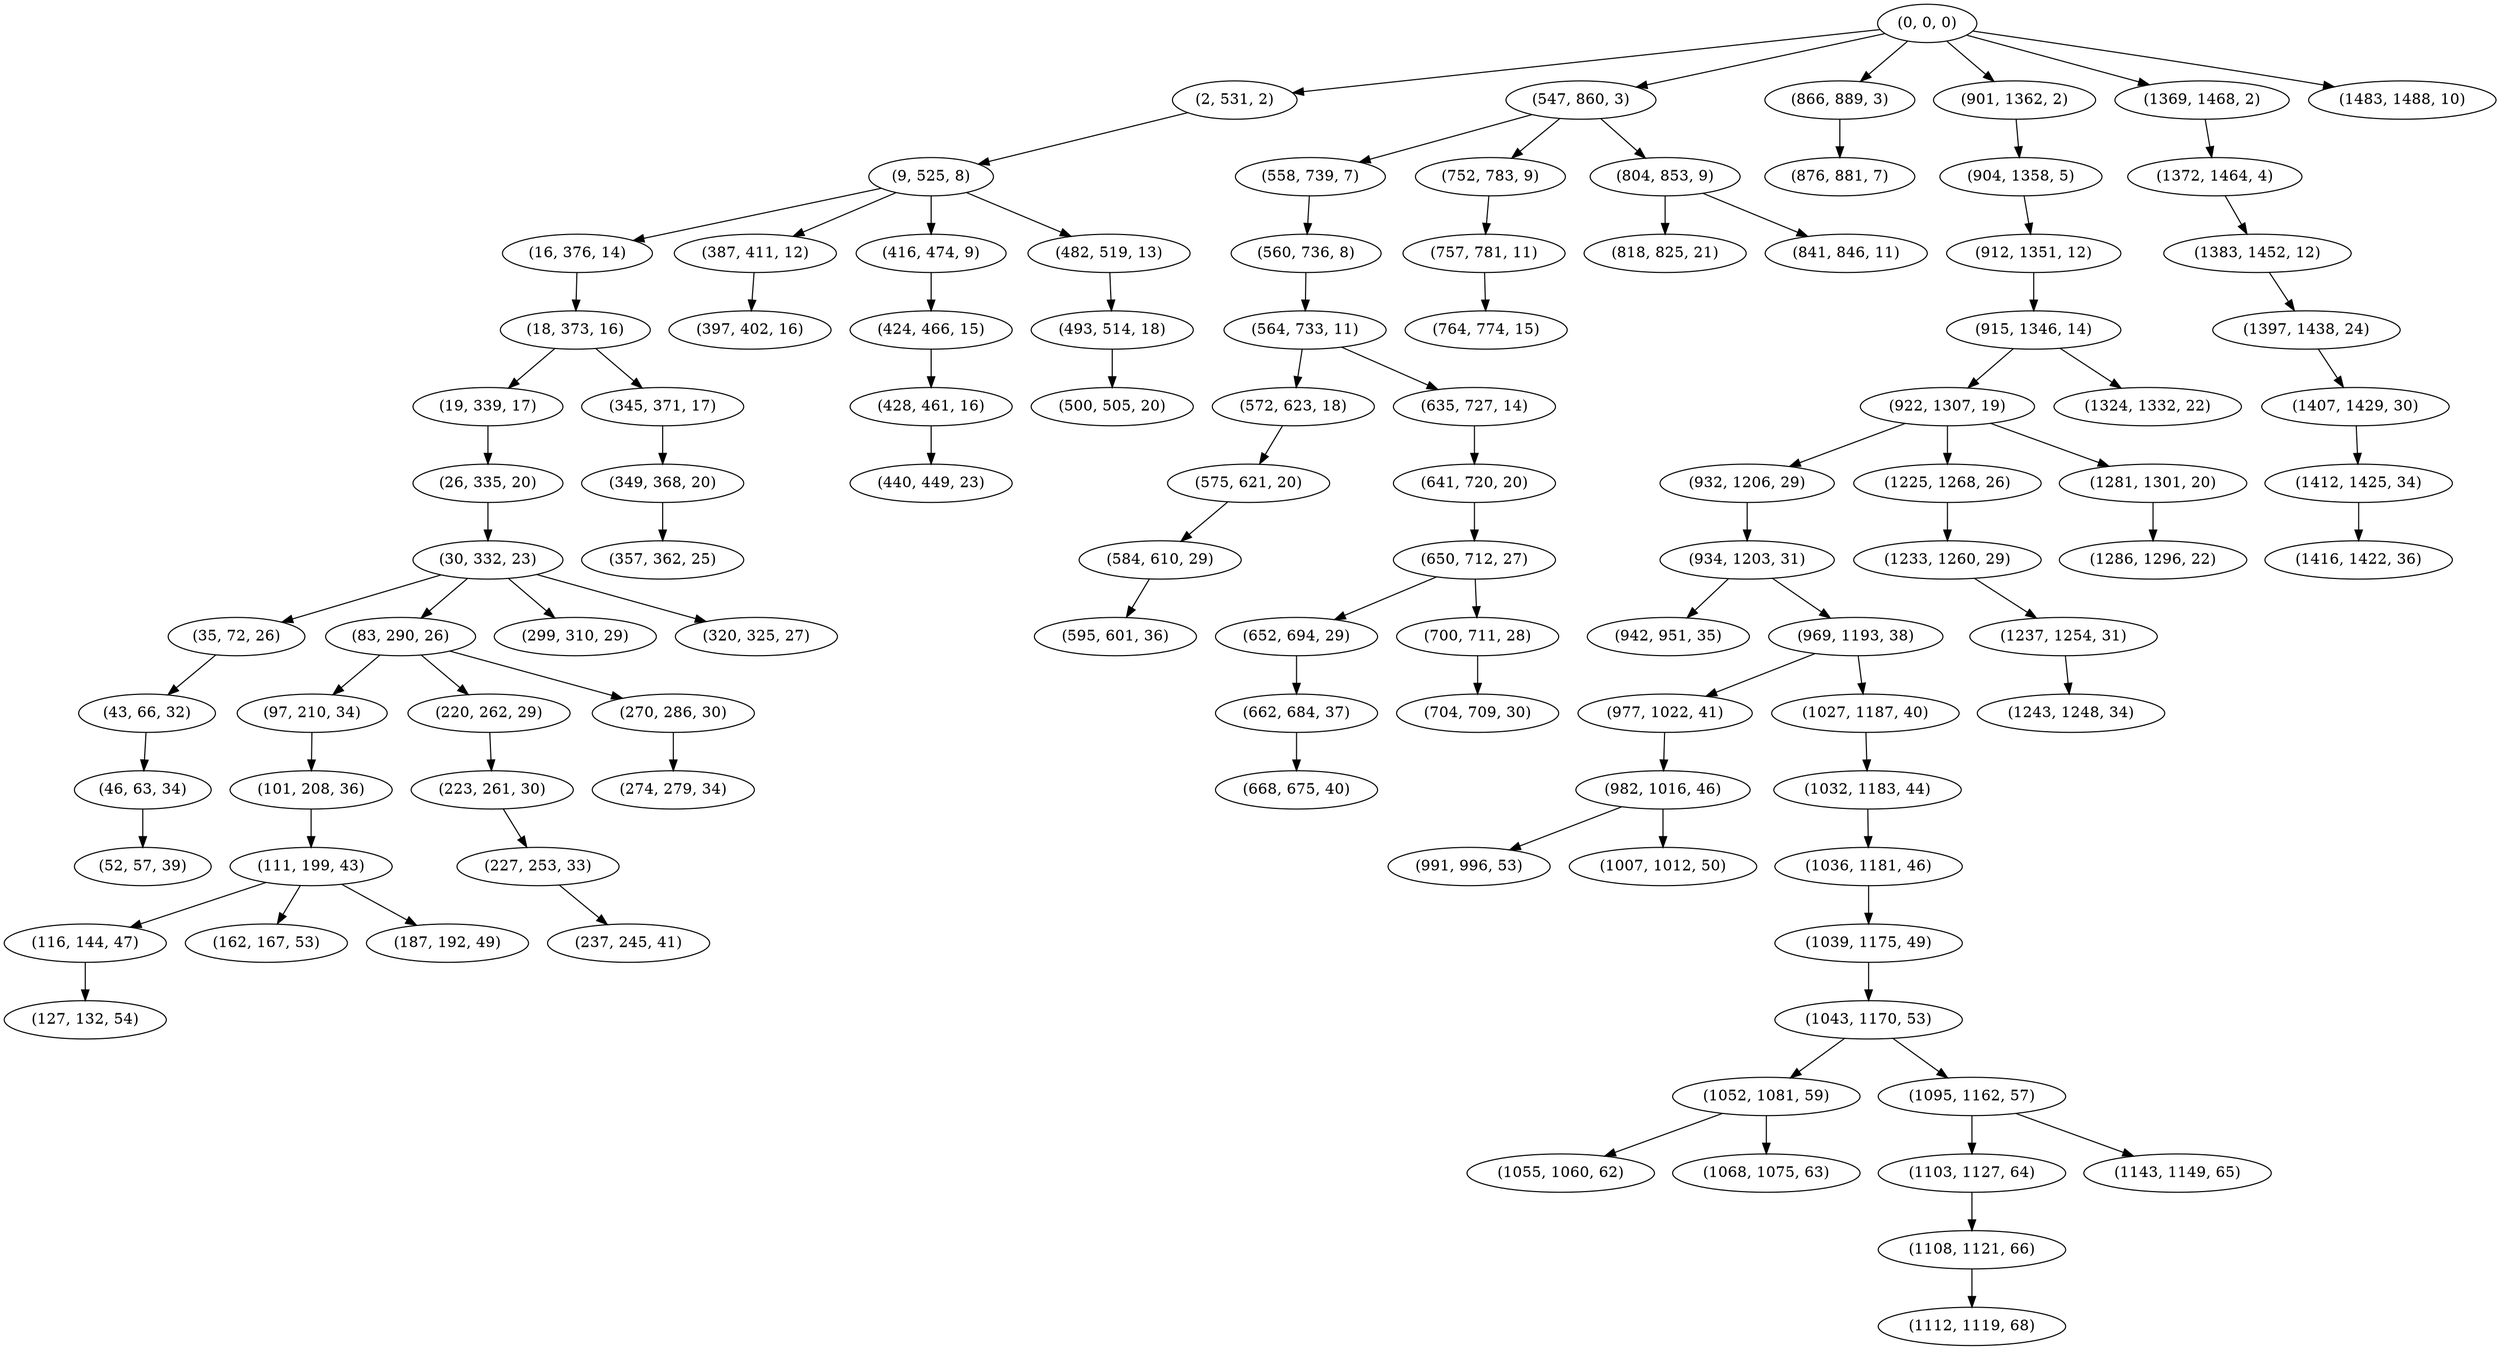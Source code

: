 digraph tree {
    "(0, 0, 0)";
    "(2, 531, 2)";
    "(9, 525, 8)";
    "(16, 376, 14)";
    "(18, 373, 16)";
    "(19, 339, 17)";
    "(26, 335, 20)";
    "(30, 332, 23)";
    "(35, 72, 26)";
    "(43, 66, 32)";
    "(46, 63, 34)";
    "(52, 57, 39)";
    "(83, 290, 26)";
    "(97, 210, 34)";
    "(101, 208, 36)";
    "(111, 199, 43)";
    "(116, 144, 47)";
    "(127, 132, 54)";
    "(162, 167, 53)";
    "(187, 192, 49)";
    "(220, 262, 29)";
    "(223, 261, 30)";
    "(227, 253, 33)";
    "(237, 245, 41)";
    "(270, 286, 30)";
    "(274, 279, 34)";
    "(299, 310, 29)";
    "(320, 325, 27)";
    "(345, 371, 17)";
    "(349, 368, 20)";
    "(357, 362, 25)";
    "(387, 411, 12)";
    "(397, 402, 16)";
    "(416, 474, 9)";
    "(424, 466, 15)";
    "(428, 461, 16)";
    "(440, 449, 23)";
    "(482, 519, 13)";
    "(493, 514, 18)";
    "(500, 505, 20)";
    "(547, 860, 3)";
    "(558, 739, 7)";
    "(560, 736, 8)";
    "(564, 733, 11)";
    "(572, 623, 18)";
    "(575, 621, 20)";
    "(584, 610, 29)";
    "(595, 601, 36)";
    "(635, 727, 14)";
    "(641, 720, 20)";
    "(650, 712, 27)";
    "(652, 694, 29)";
    "(662, 684, 37)";
    "(668, 675, 40)";
    "(700, 711, 28)";
    "(704, 709, 30)";
    "(752, 783, 9)";
    "(757, 781, 11)";
    "(764, 774, 15)";
    "(804, 853, 9)";
    "(818, 825, 21)";
    "(841, 846, 11)";
    "(866, 889, 3)";
    "(876, 881, 7)";
    "(901, 1362, 2)";
    "(904, 1358, 5)";
    "(912, 1351, 12)";
    "(915, 1346, 14)";
    "(922, 1307, 19)";
    "(932, 1206, 29)";
    "(934, 1203, 31)";
    "(942, 951, 35)";
    "(969, 1193, 38)";
    "(977, 1022, 41)";
    "(982, 1016, 46)";
    "(991, 996, 53)";
    "(1007, 1012, 50)";
    "(1027, 1187, 40)";
    "(1032, 1183, 44)";
    "(1036, 1181, 46)";
    "(1039, 1175, 49)";
    "(1043, 1170, 53)";
    "(1052, 1081, 59)";
    "(1055, 1060, 62)";
    "(1068, 1075, 63)";
    "(1095, 1162, 57)";
    "(1103, 1127, 64)";
    "(1108, 1121, 66)";
    "(1112, 1119, 68)";
    "(1143, 1149, 65)";
    "(1225, 1268, 26)";
    "(1233, 1260, 29)";
    "(1237, 1254, 31)";
    "(1243, 1248, 34)";
    "(1281, 1301, 20)";
    "(1286, 1296, 22)";
    "(1324, 1332, 22)";
    "(1369, 1468, 2)";
    "(1372, 1464, 4)";
    "(1383, 1452, 12)";
    "(1397, 1438, 24)";
    "(1407, 1429, 30)";
    "(1412, 1425, 34)";
    "(1416, 1422, 36)";
    "(1483, 1488, 10)";
    "(0, 0, 0)" -> "(2, 531, 2)";
    "(0, 0, 0)" -> "(547, 860, 3)";
    "(0, 0, 0)" -> "(866, 889, 3)";
    "(0, 0, 0)" -> "(901, 1362, 2)";
    "(0, 0, 0)" -> "(1369, 1468, 2)";
    "(0, 0, 0)" -> "(1483, 1488, 10)";
    "(2, 531, 2)" -> "(9, 525, 8)";
    "(9, 525, 8)" -> "(16, 376, 14)";
    "(9, 525, 8)" -> "(387, 411, 12)";
    "(9, 525, 8)" -> "(416, 474, 9)";
    "(9, 525, 8)" -> "(482, 519, 13)";
    "(16, 376, 14)" -> "(18, 373, 16)";
    "(18, 373, 16)" -> "(19, 339, 17)";
    "(18, 373, 16)" -> "(345, 371, 17)";
    "(19, 339, 17)" -> "(26, 335, 20)";
    "(26, 335, 20)" -> "(30, 332, 23)";
    "(30, 332, 23)" -> "(35, 72, 26)";
    "(30, 332, 23)" -> "(83, 290, 26)";
    "(30, 332, 23)" -> "(299, 310, 29)";
    "(30, 332, 23)" -> "(320, 325, 27)";
    "(35, 72, 26)" -> "(43, 66, 32)";
    "(43, 66, 32)" -> "(46, 63, 34)";
    "(46, 63, 34)" -> "(52, 57, 39)";
    "(83, 290, 26)" -> "(97, 210, 34)";
    "(83, 290, 26)" -> "(220, 262, 29)";
    "(83, 290, 26)" -> "(270, 286, 30)";
    "(97, 210, 34)" -> "(101, 208, 36)";
    "(101, 208, 36)" -> "(111, 199, 43)";
    "(111, 199, 43)" -> "(116, 144, 47)";
    "(111, 199, 43)" -> "(162, 167, 53)";
    "(111, 199, 43)" -> "(187, 192, 49)";
    "(116, 144, 47)" -> "(127, 132, 54)";
    "(220, 262, 29)" -> "(223, 261, 30)";
    "(223, 261, 30)" -> "(227, 253, 33)";
    "(227, 253, 33)" -> "(237, 245, 41)";
    "(270, 286, 30)" -> "(274, 279, 34)";
    "(345, 371, 17)" -> "(349, 368, 20)";
    "(349, 368, 20)" -> "(357, 362, 25)";
    "(387, 411, 12)" -> "(397, 402, 16)";
    "(416, 474, 9)" -> "(424, 466, 15)";
    "(424, 466, 15)" -> "(428, 461, 16)";
    "(428, 461, 16)" -> "(440, 449, 23)";
    "(482, 519, 13)" -> "(493, 514, 18)";
    "(493, 514, 18)" -> "(500, 505, 20)";
    "(547, 860, 3)" -> "(558, 739, 7)";
    "(547, 860, 3)" -> "(752, 783, 9)";
    "(547, 860, 3)" -> "(804, 853, 9)";
    "(558, 739, 7)" -> "(560, 736, 8)";
    "(560, 736, 8)" -> "(564, 733, 11)";
    "(564, 733, 11)" -> "(572, 623, 18)";
    "(564, 733, 11)" -> "(635, 727, 14)";
    "(572, 623, 18)" -> "(575, 621, 20)";
    "(575, 621, 20)" -> "(584, 610, 29)";
    "(584, 610, 29)" -> "(595, 601, 36)";
    "(635, 727, 14)" -> "(641, 720, 20)";
    "(641, 720, 20)" -> "(650, 712, 27)";
    "(650, 712, 27)" -> "(652, 694, 29)";
    "(650, 712, 27)" -> "(700, 711, 28)";
    "(652, 694, 29)" -> "(662, 684, 37)";
    "(662, 684, 37)" -> "(668, 675, 40)";
    "(700, 711, 28)" -> "(704, 709, 30)";
    "(752, 783, 9)" -> "(757, 781, 11)";
    "(757, 781, 11)" -> "(764, 774, 15)";
    "(804, 853, 9)" -> "(818, 825, 21)";
    "(804, 853, 9)" -> "(841, 846, 11)";
    "(866, 889, 3)" -> "(876, 881, 7)";
    "(901, 1362, 2)" -> "(904, 1358, 5)";
    "(904, 1358, 5)" -> "(912, 1351, 12)";
    "(912, 1351, 12)" -> "(915, 1346, 14)";
    "(915, 1346, 14)" -> "(922, 1307, 19)";
    "(915, 1346, 14)" -> "(1324, 1332, 22)";
    "(922, 1307, 19)" -> "(932, 1206, 29)";
    "(922, 1307, 19)" -> "(1225, 1268, 26)";
    "(922, 1307, 19)" -> "(1281, 1301, 20)";
    "(932, 1206, 29)" -> "(934, 1203, 31)";
    "(934, 1203, 31)" -> "(942, 951, 35)";
    "(934, 1203, 31)" -> "(969, 1193, 38)";
    "(969, 1193, 38)" -> "(977, 1022, 41)";
    "(969, 1193, 38)" -> "(1027, 1187, 40)";
    "(977, 1022, 41)" -> "(982, 1016, 46)";
    "(982, 1016, 46)" -> "(991, 996, 53)";
    "(982, 1016, 46)" -> "(1007, 1012, 50)";
    "(1027, 1187, 40)" -> "(1032, 1183, 44)";
    "(1032, 1183, 44)" -> "(1036, 1181, 46)";
    "(1036, 1181, 46)" -> "(1039, 1175, 49)";
    "(1039, 1175, 49)" -> "(1043, 1170, 53)";
    "(1043, 1170, 53)" -> "(1052, 1081, 59)";
    "(1043, 1170, 53)" -> "(1095, 1162, 57)";
    "(1052, 1081, 59)" -> "(1055, 1060, 62)";
    "(1052, 1081, 59)" -> "(1068, 1075, 63)";
    "(1095, 1162, 57)" -> "(1103, 1127, 64)";
    "(1095, 1162, 57)" -> "(1143, 1149, 65)";
    "(1103, 1127, 64)" -> "(1108, 1121, 66)";
    "(1108, 1121, 66)" -> "(1112, 1119, 68)";
    "(1225, 1268, 26)" -> "(1233, 1260, 29)";
    "(1233, 1260, 29)" -> "(1237, 1254, 31)";
    "(1237, 1254, 31)" -> "(1243, 1248, 34)";
    "(1281, 1301, 20)" -> "(1286, 1296, 22)";
    "(1369, 1468, 2)" -> "(1372, 1464, 4)";
    "(1372, 1464, 4)" -> "(1383, 1452, 12)";
    "(1383, 1452, 12)" -> "(1397, 1438, 24)";
    "(1397, 1438, 24)" -> "(1407, 1429, 30)";
    "(1407, 1429, 30)" -> "(1412, 1425, 34)";
    "(1412, 1425, 34)" -> "(1416, 1422, 36)";
}
